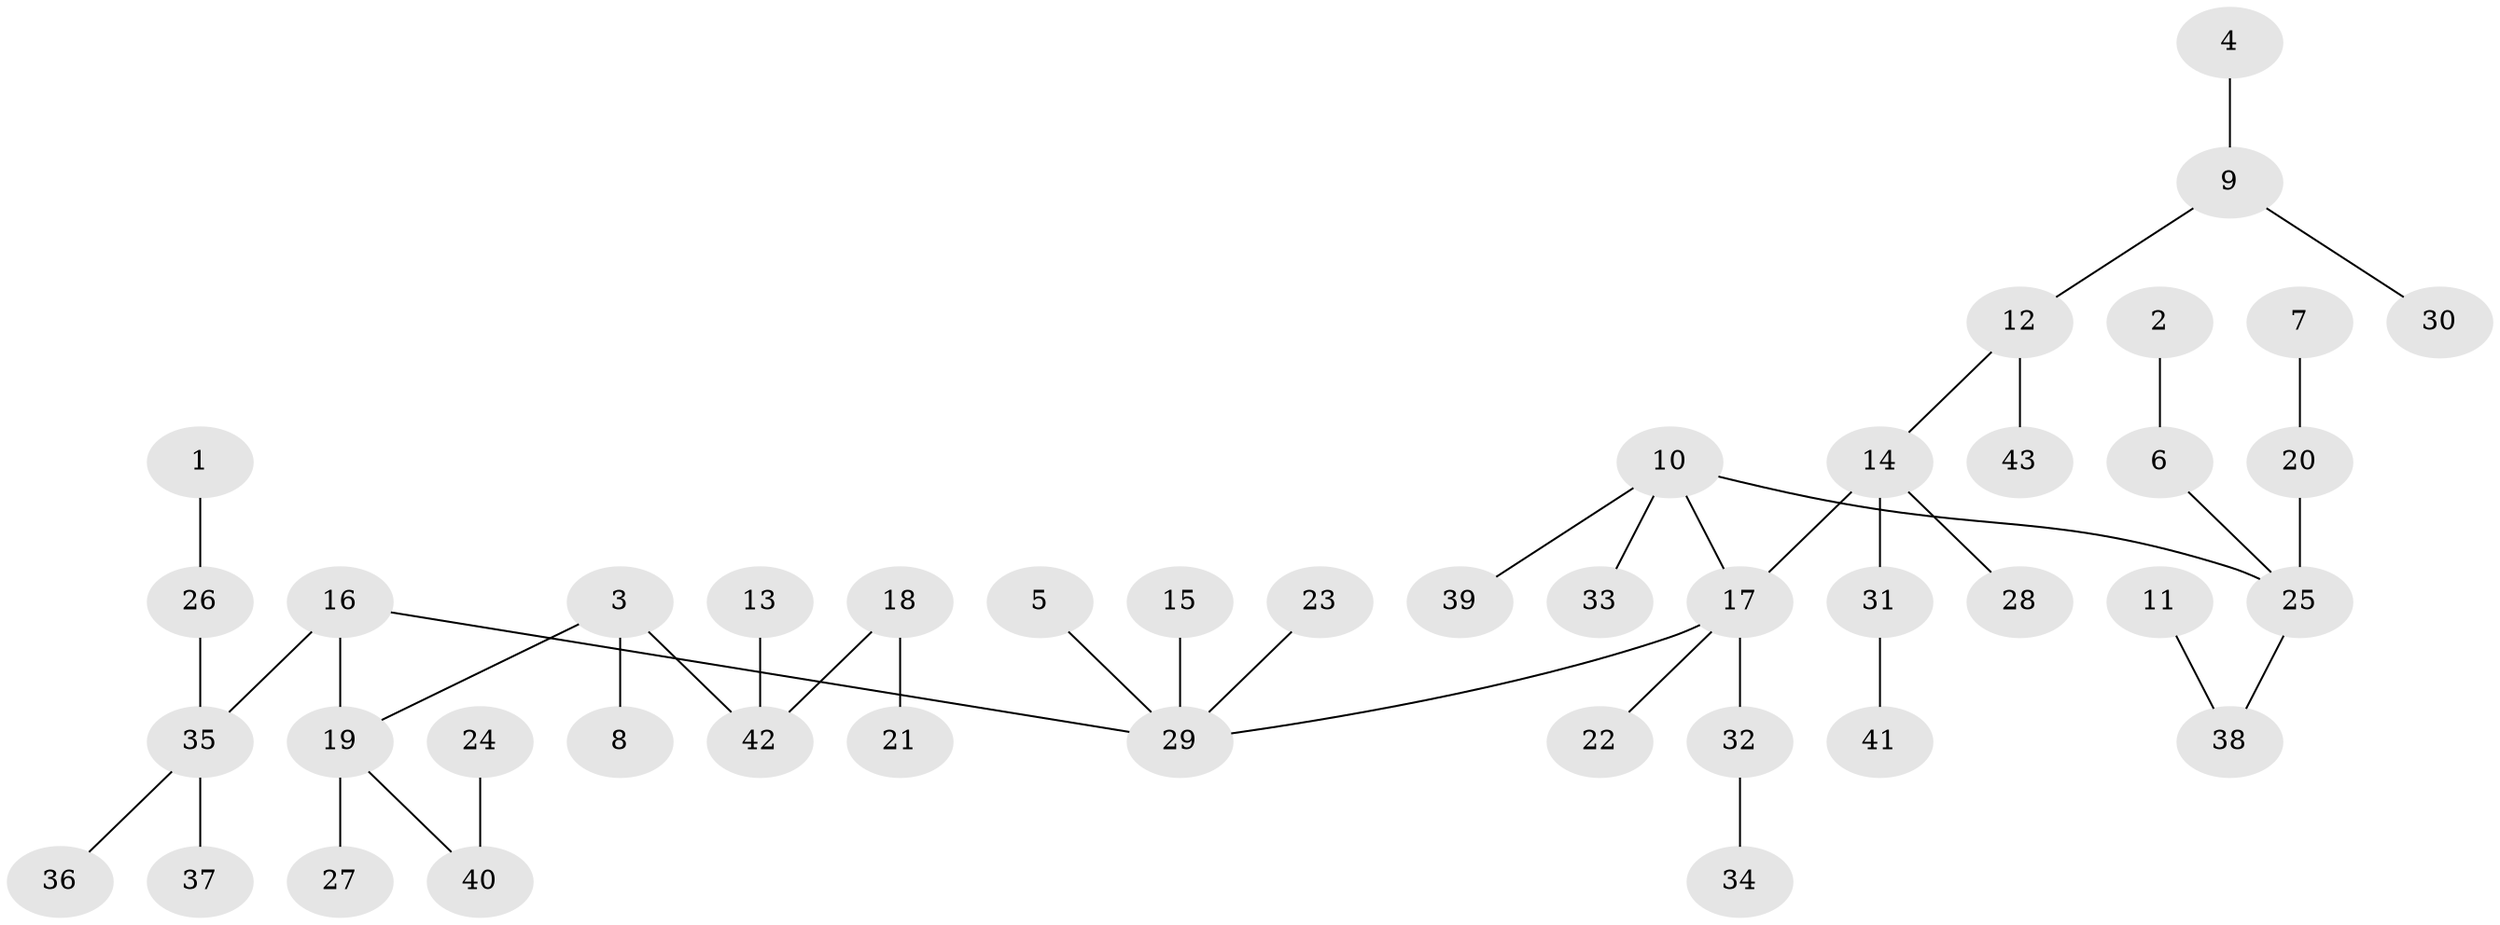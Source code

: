// original degree distribution, {5: 0.04285714285714286, 6: 0.02142857142857143, 4: 0.05714285714285714, 3: 0.10714285714285714, 2: 0.32142857142857145, 1: 0.45}
// Generated by graph-tools (version 1.1) at 2025/37/03/04/25 23:37:18]
// undirected, 43 vertices, 42 edges
graph export_dot {
  node [color=gray90,style=filled];
  1;
  2;
  3;
  4;
  5;
  6;
  7;
  8;
  9;
  10;
  11;
  12;
  13;
  14;
  15;
  16;
  17;
  18;
  19;
  20;
  21;
  22;
  23;
  24;
  25;
  26;
  27;
  28;
  29;
  30;
  31;
  32;
  33;
  34;
  35;
  36;
  37;
  38;
  39;
  40;
  41;
  42;
  43;
  1 -- 26 [weight=1.0];
  2 -- 6 [weight=1.0];
  3 -- 8 [weight=1.0];
  3 -- 19 [weight=1.0];
  3 -- 42 [weight=1.0];
  4 -- 9 [weight=1.0];
  5 -- 29 [weight=1.0];
  6 -- 25 [weight=1.0];
  7 -- 20 [weight=1.0];
  9 -- 12 [weight=1.0];
  9 -- 30 [weight=1.0];
  10 -- 17 [weight=1.0];
  10 -- 25 [weight=1.0];
  10 -- 33 [weight=1.0];
  10 -- 39 [weight=1.0];
  11 -- 38 [weight=1.0];
  12 -- 14 [weight=1.0];
  12 -- 43 [weight=1.0];
  13 -- 42 [weight=1.0];
  14 -- 17 [weight=1.0];
  14 -- 28 [weight=1.0];
  14 -- 31 [weight=1.0];
  15 -- 29 [weight=1.0];
  16 -- 19 [weight=1.0];
  16 -- 29 [weight=1.0];
  16 -- 35 [weight=1.0];
  17 -- 22 [weight=1.0];
  17 -- 29 [weight=1.0];
  17 -- 32 [weight=1.0];
  18 -- 21 [weight=1.0];
  18 -- 42 [weight=1.0];
  19 -- 27 [weight=1.0];
  19 -- 40 [weight=1.0];
  20 -- 25 [weight=1.0];
  23 -- 29 [weight=1.0];
  24 -- 40 [weight=1.0];
  25 -- 38 [weight=1.0];
  26 -- 35 [weight=1.0];
  31 -- 41 [weight=1.0];
  32 -- 34 [weight=1.0];
  35 -- 36 [weight=1.0];
  35 -- 37 [weight=1.0];
}

